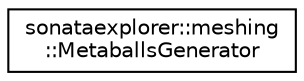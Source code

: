 digraph "Graphical Class Hierarchy"
{
 // LATEX_PDF_SIZE
  edge [fontname="Helvetica",fontsize="10",labelfontname="Helvetica",labelfontsize="10"];
  node [fontname="Helvetica",fontsize="10",shape=record];
  rankdir="LR";
  Node0 [label="sonataexplorer::meshing\l::MetaballsGenerator",height=0.2,width=0.4,color="black", fillcolor="white", style="filled",URL="$de/d14/classsonataexplorer_1_1meshing_1_1MetaballsGenerator.html",tooltip=" "];
}

